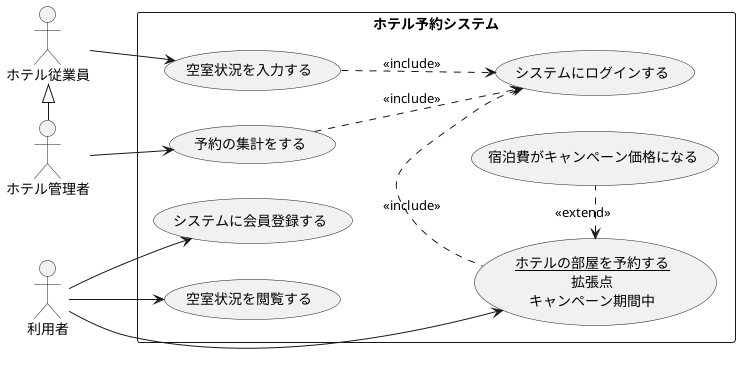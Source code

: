 @startuml ホテル予約システム
left to right direction
actor 利用者
actor ホテル従業員
actor ホテル管理者
rectangle ホテル予約システム{
usecase 空室状況を閲覧する
usecase 空室状況を入力する
usecase 予約の集計をする
usecase システムにログインする
usecase システムに会員登録する
usecase (<u>ホテルの部屋を予約する</u>\n拡張点\nキャンペーン期間中) as input
usecase 宿泊費がキャンペーン価格になる
}
ホテル従業員 <|- ホテル管理者
利用者 --> 空室状況を閲覧する
利用者 --> input
利用者 --> システムに会員登録する
input <. 宿泊費がキャンペーン価格になる : <<extend>>
システムにログインする <. input : << include >>
ホテル従業員 --> 空室状況を入力する
空室状況を入力する ..> システムにログインする : <<include>>
ホテル管理者 --> 予約の集計をする
予約の集計をする ..> システムにログインする : <<include>>
@enduml